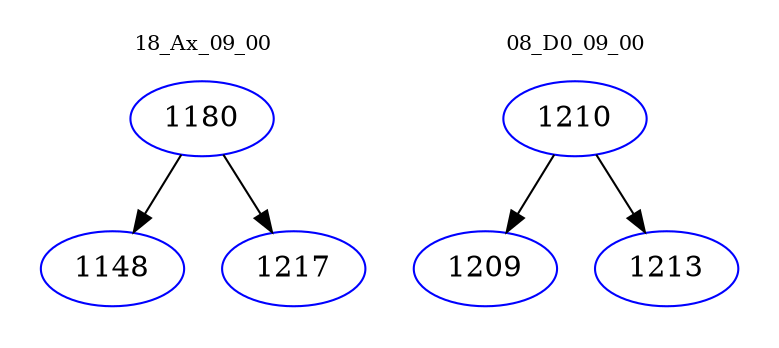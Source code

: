 digraph{
subgraph cluster_0 {
color = white
label = "18_Ax_09_00";
fontsize=10;
T0_1180 [label="1180", color="blue"]
T0_1180 -> T0_1148 [color="black"]
T0_1148 [label="1148", color="blue"]
T0_1180 -> T0_1217 [color="black"]
T0_1217 [label="1217", color="blue"]
}
subgraph cluster_1 {
color = white
label = "08_D0_09_00";
fontsize=10;
T1_1210 [label="1210", color="blue"]
T1_1210 -> T1_1209 [color="black"]
T1_1209 [label="1209", color="blue"]
T1_1210 -> T1_1213 [color="black"]
T1_1213 [label="1213", color="blue"]
}
}
